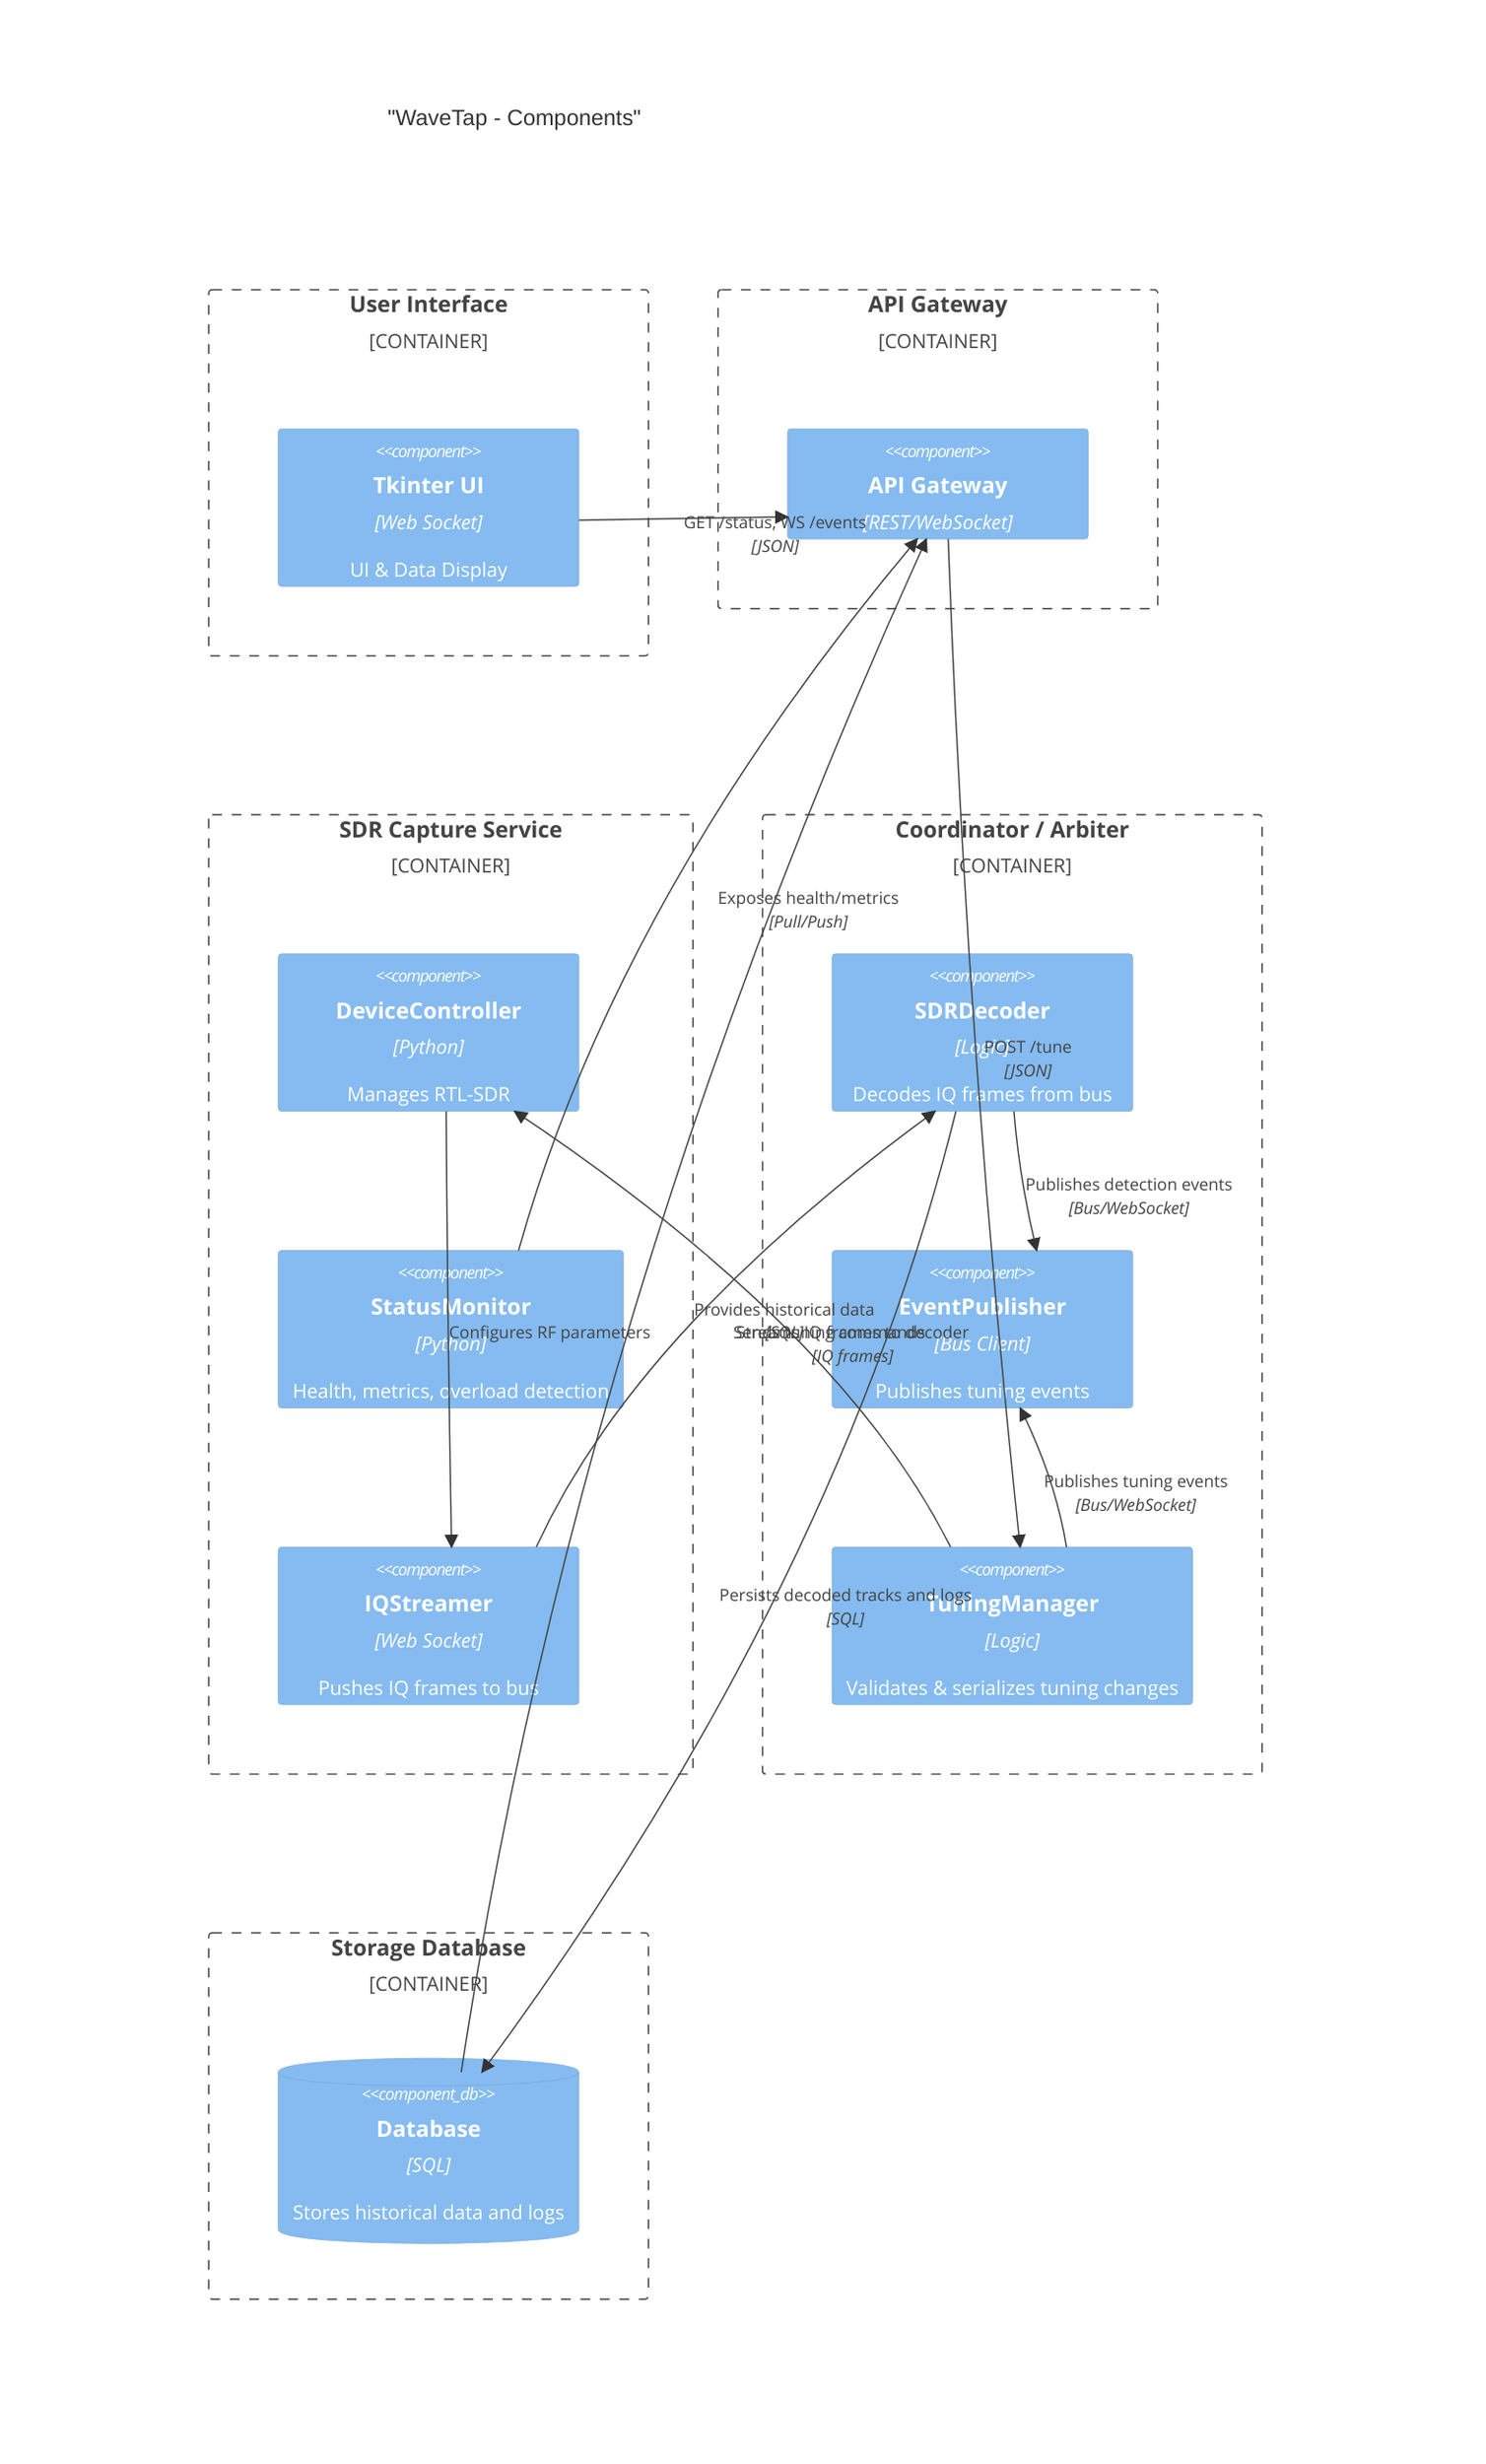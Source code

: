 C4Component
title "WaveTap - Components"


Container_Boundary(gui, "User Interface") {
  Component(py_ui, "Tkinter UI", "Web Socket", "UI &  Data Display")
}

Container_Boundary(gateway, "API Gateway") {
  Component(api, "API Gateway", "REST/WebSocket")
}

Container_Boundary(cap, "SDR Capture Service") {
  Component(dev_ctrl, "DeviceController", "Python", "Manages RTL-SDR")
  Component(stat_mon, "StatusMonitor", "Python", "Health, metrics, overload detection")
  Component(streamer, "IQStreamer", "Web Socket", "Pushes IQ frames to bus")
}

Container_Boundary(coord, "Coordinator / Arbiter") {
  Component(sdr_dec, "SDRDecoder", "Logic", "Decodes IQ frames from bus")
  Component(notify, "EventPublisher", "Bus Client", "Publishes tuning events")
  Component(tun_mgr, "TuningManager", "Logic", "Validates & serializes tuning changes")
}

Container_Boundary(database, "Storage Database") {
  ComponentDb(db, "Database", "SQL", "Stores historical data and logs")
}

Rel(py_ui, api, "GET /status, WS /events", "JSON")
Rel(api, tun_mgr, "POST /tune", "JSON")
Rel(tun_mgr, dev_ctrl, "Sends tuning commands")
Rel(dev_ctrl, streamer, "Configures RF parameters")
Rel(streamer, sdr_dec, "Streams IQ frames to decoder", "IQ frames")
Rel(sdr_dec, db, "Persists decoded tracks and logs", "SQL")
Rel(db, api, "Provides historical data", "SQL")
Rel(stat_mon, api, "Exposes health/metrics", "Pull/Push")
Rel(sdr_dec, notify, "Publishes detection events", "Bus/WebSocket")
Rel(tun_mgr, notify, "Publishes tuning events", "Bus/WebSocket")